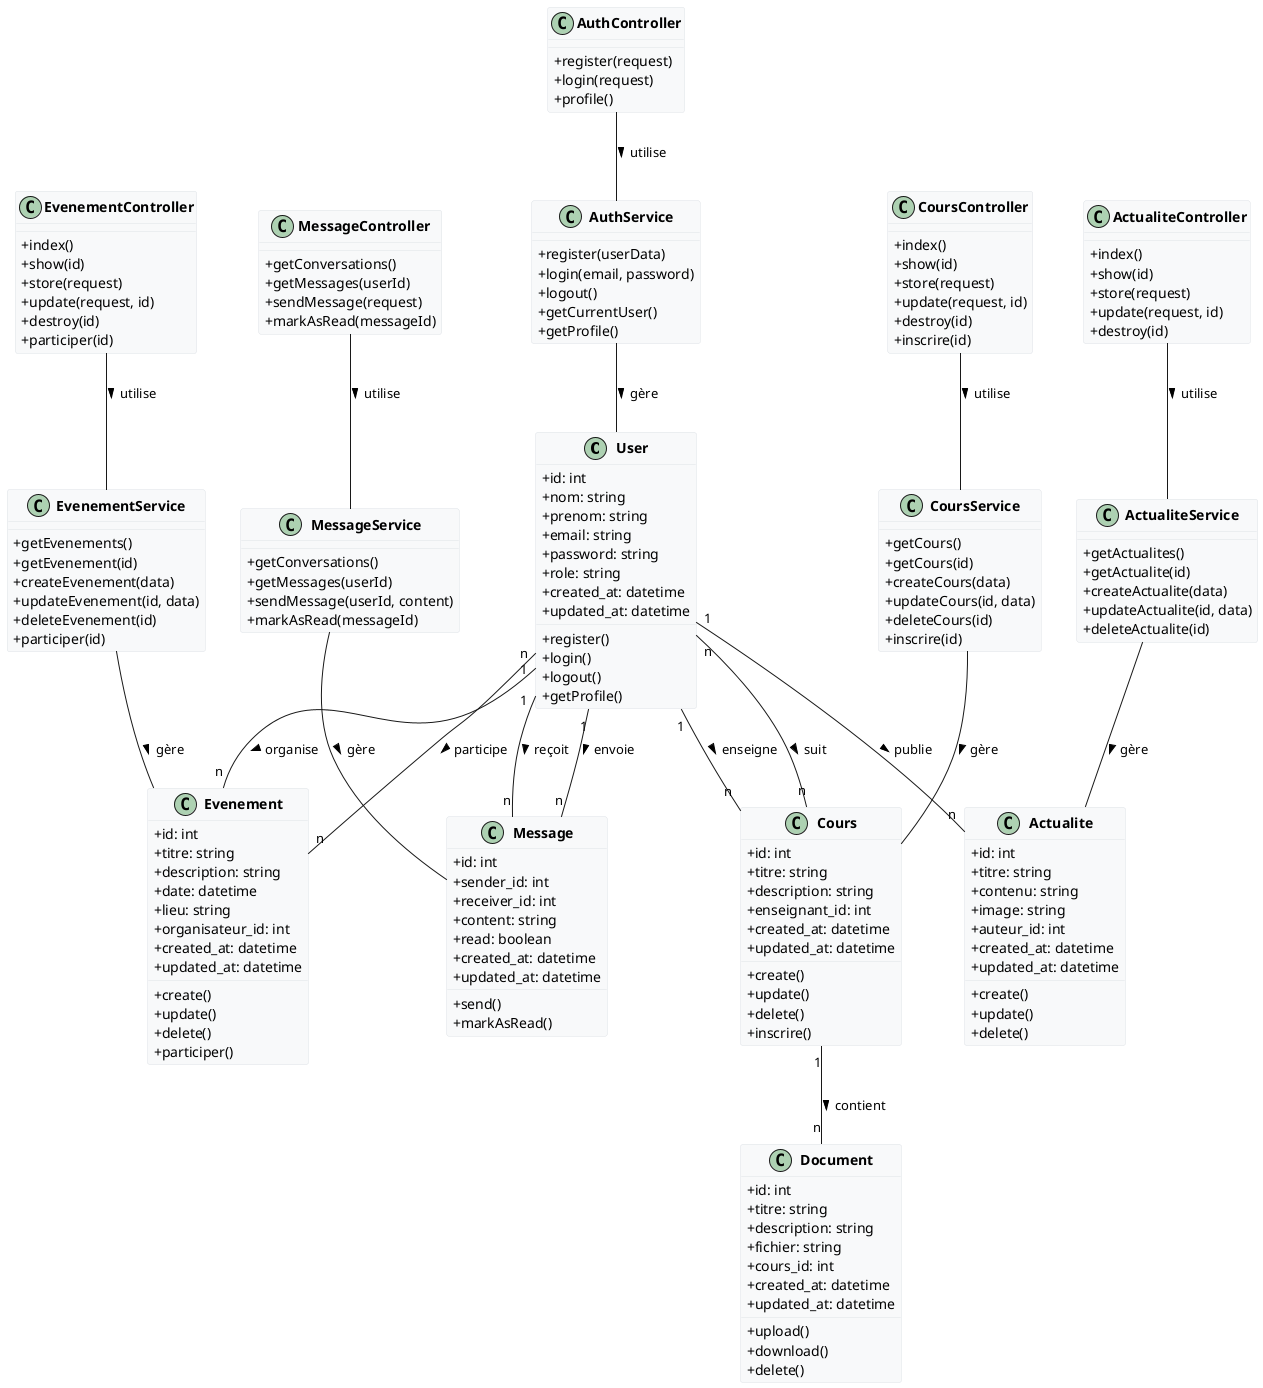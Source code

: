 @startuml Diagramme de Classes - Réseau Académique

' Définition des couleurs et styles
skinparam classAttributeIconSize 0
skinparam classFontStyle bold
skinparam classFontSize 14
skinparam classBackgroundColor #F8F9FA
skinparam classBorderColor #DEE2E6

' Entités principales
class User {
  +id: int
  +nom: string
  +prenom: string
  +email: string
  +password: string
  +role: string
  +created_at: datetime
  +updated_at: datetime
  +register()
  +login()
  +logout()
  +getProfile()
}

class Message {
  +id: int
  +sender_id: int
  +receiver_id: int
  +content: string
  +read: boolean
  +created_at: datetime
  +updated_at: datetime
  +send()
  +markAsRead()
}

class Actualite {
  +id: int
  +titre: string
  +contenu: string
  +image: string
  +auteur_id: int
  +created_at: datetime
  +updated_at: datetime
  +create()
  +update()
  +delete()
}

class Evenement {
  +id: int
  +titre: string
  +description: string
  +date: datetime
  +lieu: string
  +organisateur_id: int
  +created_at: datetime
  +updated_at: datetime
  +create()
  +update()
  +delete()
  +participer()
}

class Cours {
  +id: int
  +titre: string
  +description: string
  +enseignant_id: int
  +created_at: datetime
  +updated_at: datetime
  +create()
  +update()
  +delete()
  +inscrire()
}

class Document {
  +id: int
  +titre: string
  +description: string
  +fichier: string
  +cours_id: int
  +created_at: datetime
  +updated_at: datetime
  +upload()
  +download()
  +delete()
}

' Services
class AuthService {
  +register(userData)
  +login(email, password)
  +logout()
  +getCurrentUser()
  +getProfile()
}

class MessageService {
  +getConversations()
  +getMessages(userId)
  +sendMessage(userId, content)
  +markAsRead(messageId)
}

class ActualiteService {
  +getActualites()
  +getActualite(id)
  +createActualite(data)
  +updateActualite(id, data)
  +deleteActualite(id)
}

class EvenementService {
  +getEvenements()
  +getEvenement(id)
  +createEvenement(data)
  +updateEvenement(id, data)
  +deleteEvenement(id)
  +participer(id)
}

class CoursService {
  +getCours()
  +getCours(id)
  +createCours(data)
  +updateCours(id, data)
  +deleteCours(id)
  +inscrire(id)
}

' Contrôleurs
class AuthController {
  +register(request)
  +login(request)
  +profile()
}

class MessageController {
  +getConversations()
  +getMessages(userId)
  +sendMessage(request)
  +markAsRead(messageId)
}

class ActualiteController {
  +index()
  +show(id)
  +store(request)
  +update(request, id)
  +destroy(id)
}

class EvenementController {
  +index()
  +show(id)
  +store(request)
  +update(request, id)
  +destroy(id)
  +participer(id)
}

class CoursController {
  +index()
  +show(id)
  +store(request)
  +update(request, id)
  +destroy(id)
  +inscrire(id)
}

' Relations
User "1" -- "n" Message : envoie >
User "1" -- "n" Message : reçoit >
User "1" -- "n" Actualite : publie >
User "1" -- "n" Evenement : organise >
User "1" -- "n" Cours : enseigne >
User "n" -- "n" Cours : suit >
User "n" -- "n" Evenement : participe >
Cours "1" -- "n" Document : contient >

AuthService -- User : gère >
MessageService -- Message : gère >
ActualiteService -- Actualite : gère >
EvenementService -- Evenement : gère >
CoursService -- Cours : gère >

AuthController -- AuthService : utilise >
MessageController -- MessageService : utilise >
ActualiteController -- ActualiteService : utilise >
EvenementController -- EvenementService : utilise >
CoursController -- CoursService : utilise >

@enduml
